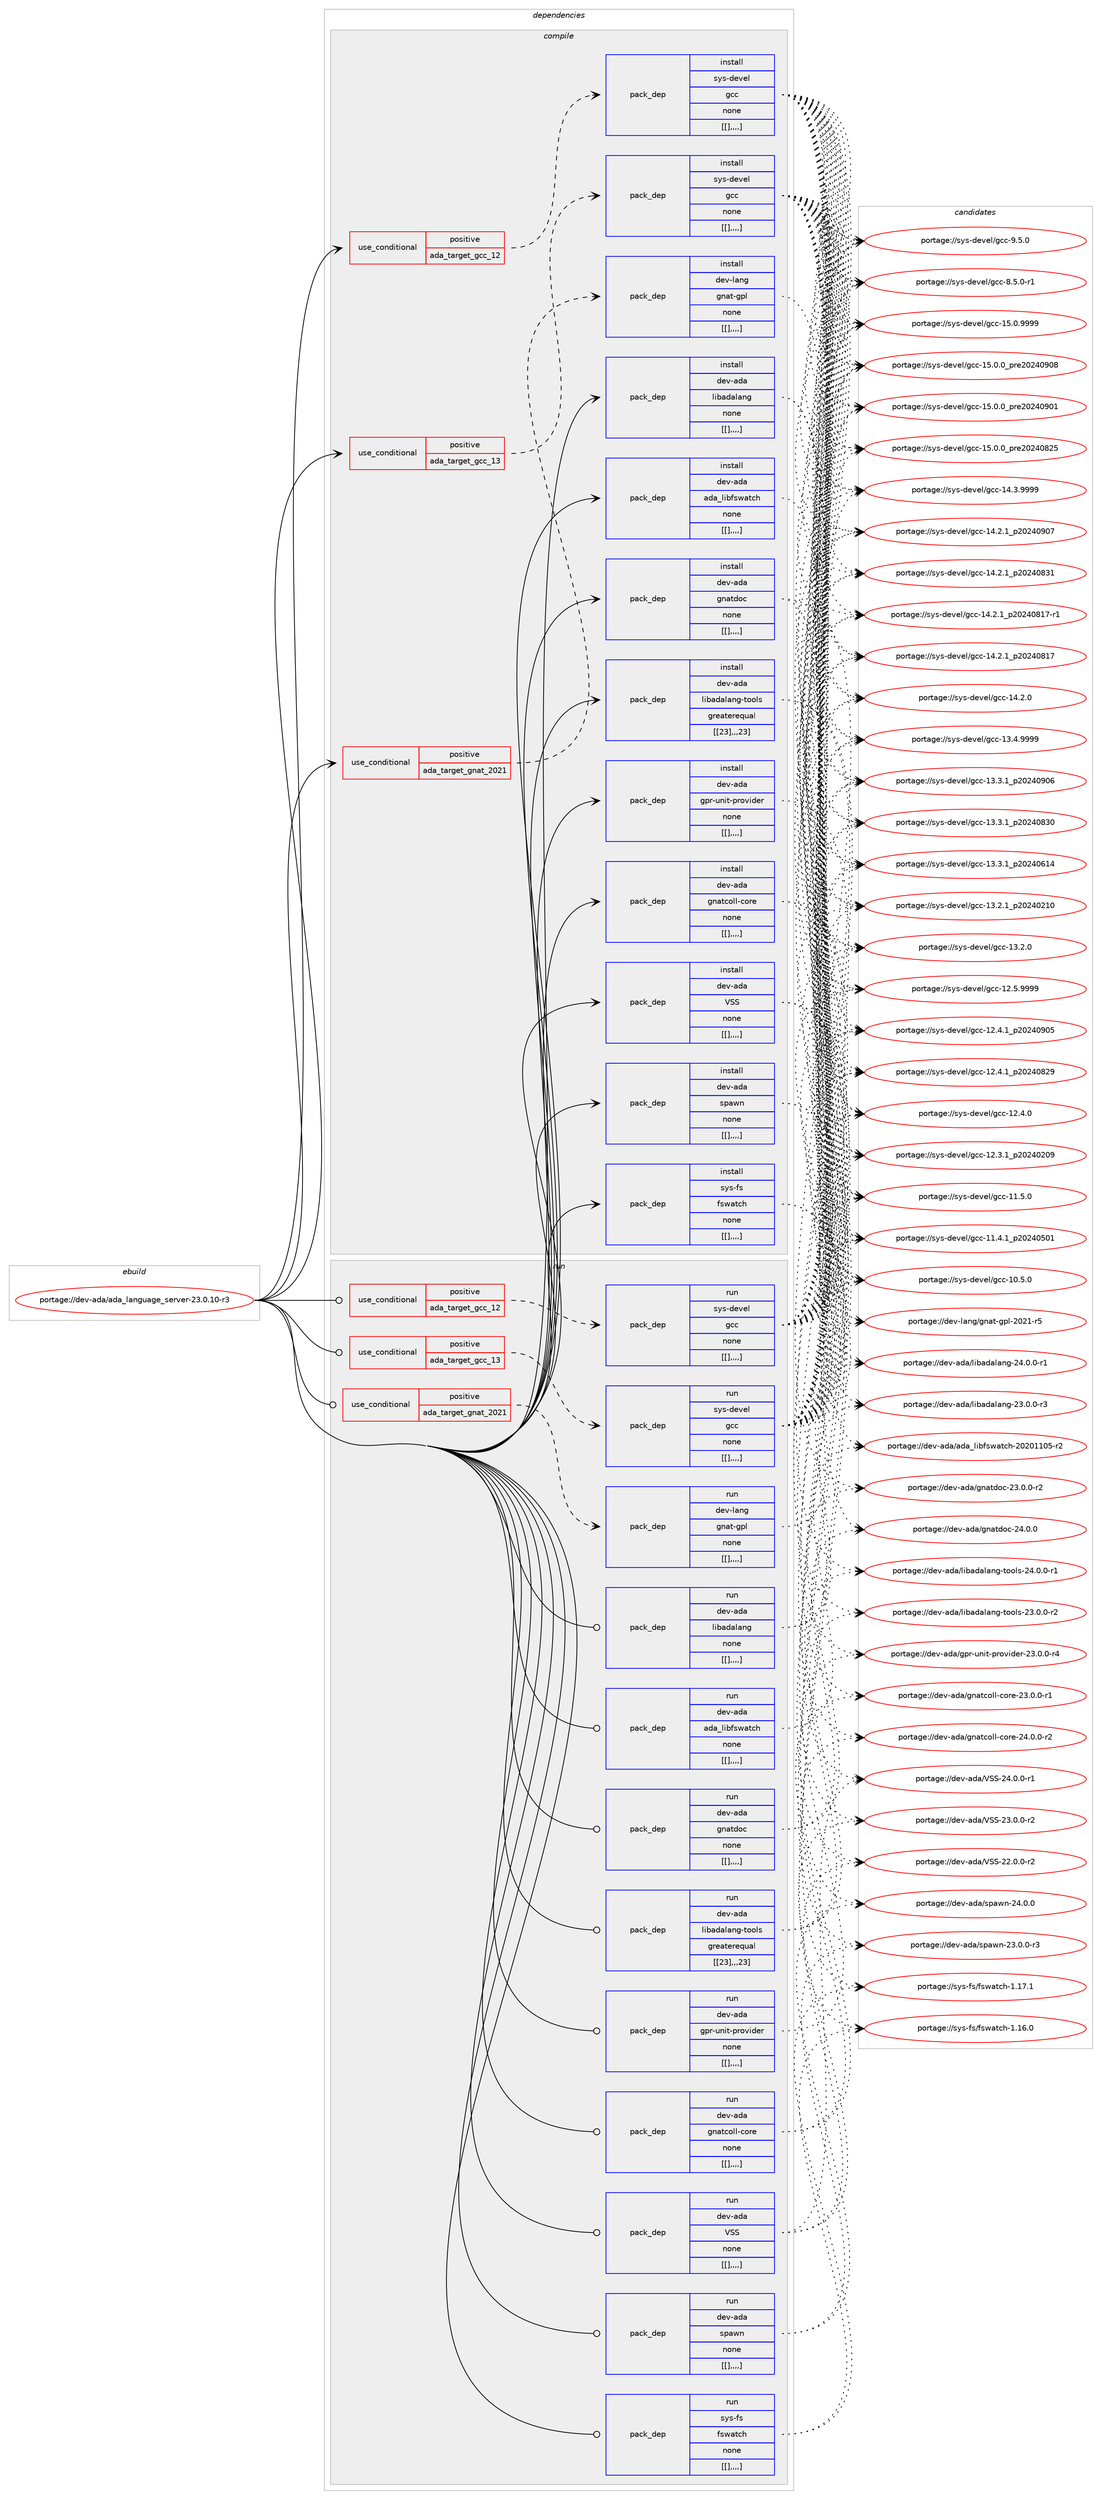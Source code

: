 digraph prolog {

# *************
# Graph options
# *************

newrank=true;
concentrate=true;
compound=true;
graph [rankdir=LR,fontname=Helvetica,fontsize=10,ranksep=1.5];#, ranksep=2.5, nodesep=0.2];
edge  [arrowhead=vee];
node  [fontname=Helvetica,fontsize=10];

# **********
# The ebuild
# **********

subgraph cluster_leftcol {
color=gray;
label=<<i>ebuild</i>>;
id [label="portage://dev-ada/ada_language_server-23.0.10-r3", color=red, width=4, href="../dev-ada/ada_language_server-23.0.10-r3.svg"];
}

# ****************
# The dependencies
# ****************

subgraph cluster_midcol {
color=gray;
label=<<i>dependencies</i>>;
subgraph cluster_compile {
fillcolor="#eeeeee";
style=filled;
label=<<i>compile</i>>;
subgraph cond16531 {
dependency63405 [label=<<TABLE BORDER="0" CELLBORDER="1" CELLSPACING="0" CELLPADDING="4"><TR><TD ROWSPAN="3" CELLPADDING="10">use_conditional</TD></TR><TR><TD>positive</TD></TR><TR><TD>ada_target_gcc_12</TD></TR></TABLE>>, shape=none, color=red];
subgraph pack45952 {
dependency63406 [label=<<TABLE BORDER="0" CELLBORDER="1" CELLSPACING="0" CELLPADDING="4" WIDTH="220"><TR><TD ROWSPAN="6" CELLPADDING="30">pack_dep</TD></TR><TR><TD WIDTH="110">install</TD></TR><TR><TD>sys-devel</TD></TR><TR><TD>gcc</TD></TR><TR><TD>none</TD></TR><TR><TD>[[],,,,]</TD></TR></TABLE>>, shape=none, color=blue];
}
dependency63405:e -> dependency63406:w [weight=20,style="dashed",arrowhead="vee"];
}
id:e -> dependency63405:w [weight=20,style="solid",arrowhead="vee"];
subgraph cond16532 {
dependency63407 [label=<<TABLE BORDER="0" CELLBORDER="1" CELLSPACING="0" CELLPADDING="4"><TR><TD ROWSPAN="3" CELLPADDING="10">use_conditional</TD></TR><TR><TD>positive</TD></TR><TR><TD>ada_target_gcc_13</TD></TR></TABLE>>, shape=none, color=red];
subgraph pack45953 {
dependency63408 [label=<<TABLE BORDER="0" CELLBORDER="1" CELLSPACING="0" CELLPADDING="4" WIDTH="220"><TR><TD ROWSPAN="6" CELLPADDING="30">pack_dep</TD></TR><TR><TD WIDTH="110">install</TD></TR><TR><TD>sys-devel</TD></TR><TR><TD>gcc</TD></TR><TR><TD>none</TD></TR><TR><TD>[[],,,,]</TD></TR></TABLE>>, shape=none, color=blue];
}
dependency63407:e -> dependency63408:w [weight=20,style="dashed",arrowhead="vee"];
}
id:e -> dependency63407:w [weight=20,style="solid",arrowhead="vee"];
subgraph cond16533 {
dependency63409 [label=<<TABLE BORDER="0" CELLBORDER="1" CELLSPACING="0" CELLPADDING="4"><TR><TD ROWSPAN="3" CELLPADDING="10">use_conditional</TD></TR><TR><TD>positive</TD></TR><TR><TD>ada_target_gnat_2021</TD></TR></TABLE>>, shape=none, color=red];
subgraph pack45954 {
dependency63410 [label=<<TABLE BORDER="0" CELLBORDER="1" CELLSPACING="0" CELLPADDING="4" WIDTH="220"><TR><TD ROWSPAN="6" CELLPADDING="30">pack_dep</TD></TR><TR><TD WIDTH="110">install</TD></TR><TR><TD>dev-lang</TD></TR><TR><TD>gnat-gpl</TD></TR><TR><TD>none</TD></TR><TR><TD>[[],,,,]</TD></TR></TABLE>>, shape=none, color=blue];
}
dependency63409:e -> dependency63410:w [weight=20,style="dashed",arrowhead="vee"];
}
id:e -> dependency63409:w [weight=20,style="solid",arrowhead="vee"];
subgraph pack45955 {
dependency63411 [label=<<TABLE BORDER="0" CELLBORDER="1" CELLSPACING="0" CELLPADDING="4" WIDTH="220"><TR><TD ROWSPAN="6" CELLPADDING="30">pack_dep</TD></TR><TR><TD WIDTH="110">install</TD></TR><TR><TD>dev-ada</TD></TR><TR><TD>VSS</TD></TR><TR><TD>none</TD></TR><TR><TD>[[],,,,]</TD></TR></TABLE>>, shape=none, color=blue];
}
id:e -> dependency63411:w [weight=20,style="solid",arrowhead="vee"];
subgraph pack45956 {
dependency63412 [label=<<TABLE BORDER="0" CELLBORDER="1" CELLSPACING="0" CELLPADDING="4" WIDTH="220"><TR><TD ROWSPAN="6" CELLPADDING="30">pack_dep</TD></TR><TR><TD WIDTH="110">install</TD></TR><TR><TD>dev-ada</TD></TR><TR><TD>ada_libfswatch</TD></TR><TR><TD>none</TD></TR><TR><TD>[[],,,,]</TD></TR></TABLE>>, shape=none, color=blue];
}
id:e -> dependency63412:w [weight=20,style="solid",arrowhead="vee"];
subgraph pack45957 {
dependency63413 [label=<<TABLE BORDER="0" CELLBORDER="1" CELLSPACING="0" CELLPADDING="4" WIDTH="220"><TR><TD ROWSPAN="6" CELLPADDING="30">pack_dep</TD></TR><TR><TD WIDTH="110">install</TD></TR><TR><TD>dev-ada</TD></TR><TR><TD>gnatcoll-core</TD></TR><TR><TD>none</TD></TR><TR><TD>[[],,,,]</TD></TR></TABLE>>, shape=none, color=blue];
}
id:e -> dependency63413:w [weight=20,style="solid",arrowhead="vee"];
subgraph pack45958 {
dependency63414 [label=<<TABLE BORDER="0" CELLBORDER="1" CELLSPACING="0" CELLPADDING="4" WIDTH="220"><TR><TD ROWSPAN="6" CELLPADDING="30">pack_dep</TD></TR><TR><TD WIDTH="110">install</TD></TR><TR><TD>dev-ada</TD></TR><TR><TD>gnatdoc</TD></TR><TR><TD>none</TD></TR><TR><TD>[[],,,,]</TD></TR></TABLE>>, shape=none, color=blue];
}
id:e -> dependency63414:w [weight=20,style="solid",arrowhead="vee"];
subgraph pack45959 {
dependency63415 [label=<<TABLE BORDER="0" CELLBORDER="1" CELLSPACING="0" CELLPADDING="4" WIDTH="220"><TR><TD ROWSPAN="6" CELLPADDING="30">pack_dep</TD></TR><TR><TD WIDTH="110">install</TD></TR><TR><TD>dev-ada</TD></TR><TR><TD>gpr-unit-provider</TD></TR><TR><TD>none</TD></TR><TR><TD>[[],,,,]</TD></TR></TABLE>>, shape=none, color=blue];
}
id:e -> dependency63415:w [weight=20,style="solid",arrowhead="vee"];
subgraph pack45960 {
dependency63416 [label=<<TABLE BORDER="0" CELLBORDER="1" CELLSPACING="0" CELLPADDING="4" WIDTH="220"><TR><TD ROWSPAN="6" CELLPADDING="30">pack_dep</TD></TR><TR><TD WIDTH="110">install</TD></TR><TR><TD>dev-ada</TD></TR><TR><TD>libadalang</TD></TR><TR><TD>none</TD></TR><TR><TD>[[],,,,]</TD></TR></TABLE>>, shape=none, color=blue];
}
id:e -> dependency63416:w [weight=20,style="solid",arrowhead="vee"];
subgraph pack45961 {
dependency63417 [label=<<TABLE BORDER="0" CELLBORDER="1" CELLSPACING="0" CELLPADDING="4" WIDTH="220"><TR><TD ROWSPAN="6" CELLPADDING="30">pack_dep</TD></TR><TR><TD WIDTH="110">install</TD></TR><TR><TD>dev-ada</TD></TR><TR><TD>libadalang-tools</TD></TR><TR><TD>greaterequal</TD></TR><TR><TD>[[23],,,23]</TD></TR></TABLE>>, shape=none, color=blue];
}
id:e -> dependency63417:w [weight=20,style="solid",arrowhead="vee"];
subgraph pack45962 {
dependency63418 [label=<<TABLE BORDER="0" CELLBORDER="1" CELLSPACING="0" CELLPADDING="4" WIDTH="220"><TR><TD ROWSPAN="6" CELLPADDING="30">pack_dep</TD></TR><TR><TD WIDTH="110">install</TD></TR><TR><TD>dev-ada</TD></TR><TR><TD>spawn</TD></TR><TR><TD>none</TD></TR><TR><TD>[[],,,,]</TD></TR></TABLE>>, shape=none, color=blue];
}
id:e -> dependency63418:w [weight=20,style="solid",arrowhead="vee"];
subgraph pack45963 {
dependency63419 [label=<<TABLE BORDER="0" CELLBORDER="1" CELLSPACING="0" CELLPADDING="4" WIDTH="220"><TR><TD ROWSPAN="6" CELLPADDING="30">pack_dep</TD></TR><TR><TD WIDTH="110">install</TD></TR><TR><TD>sys-fs</TD></TR><TR><TD>fswatch</TD></TR><TR><TD>none</TD></TR><TR><TD>[[],,,,]</TD></TR></TABLE>>, shape=none, color=blue];
}
id:e -> dependency63419:w [weight=20,style="solid",arrowhead="vee"];
}
subgraph cluster_compileandrun {
fillcolor="#eeeeee";
style=filled;
label=<<i>compile and run</i>>;
}
subgraph cluster_run {
fillcolor="#eeeeee";
style=filled;
label=<<i>run</i>>;
subgraph cond16534 {
dependency63420 [label=<<TABLE BORDER="0" CELLBORDER="1" CELLSPACING="0" CELLPADDING="4"><TR><TD ROWSPAN="3" CELLPADDING="10">use_conditional</TD></TR><TR><TD>positive</TD></TR><TR><TD>ada_target_gcc_12</TD></TR></TABLE>>, shape=none, color=red];
subgraph pack45964 {
dependency63421 [label=<<TABLE BORDER="0" CELLBORDER="1" CELLSPACING="0" CELLPADDING="4" WIDTH="220"><TR><TD ROWSPAN="6" CELLPADDING="30">pack_dep</TD></TR><TR><TD WIDTH="110">run</TD></TR><TR><TD>sys-devel</TD></TR><TR><TD>gcc</TD></TR><TR><TD>none</TD></TR><TR><TD>[[],,,,]</TD></TR></TABLE>>, shape=none, color=blue];
}
dependency63420:e -> dependency63421:w [weight=20,style="dashed",arrowhead="vee"];
}
id:e -> dependency63420:w [weight=20,style="solid",arrowhead="odot"];
subgraph cond16535 {
dependency63422 [label=<<TABLE BORDER="0" CELLBORDER="1" CELLSPACING="0" CELLPADDING="4"><TR><TD ROWSPAN="3" CELLPADDING="10">use_conditional</TD></TR><TR><TD>positive</TD></TR><TR><TD>ada_target_gcc_13</TD></TR></TABLE>>, shape=none, color=red];
subgraph pack45965 {
dependency63423 [label=<<TABLE BORDER="0" CELLBORDER="1" CELLSPACING="0" CELLPADDING="4" WIDTH="220"><TR><TD ROWSPAN="6" CELLPADDING="30">pack_dep</TD></TR><TR><TD WIDTH="110">run</TD></TR><TR><TD>sys-devel</TD></TR><TR><TD>gcc</TD></TR><TR><TD>none</TD></TR><TR><TD>[[],,,,]</TD></TR></TABLE>>, shape=none, color=blue];
}
dependency63422:e -> dependency63423:w [weight=20,style="dashed",arrowhead="vee"];
}
id:e -> dependency63422:w [weight=20,style="solid",arrowhead="odot"];
subgraph cond16536 {
dependency63424 [label=<<TABLE BORDER="0" CELLBORDER="1" CELLSPACING="0" CELLPADDING="4"><TR><TD ROWSPAN="3" CELLPADDING="10">use_conditional</TD></TR><TR><TD>positive</TD></TR><TR><TD>ada_target_gnat_2021</TD></TR></TABLE>>, shape=none, color=red];
subgraph pack45966 {
dependency63425 [label=<<TABLE BORDER="0" CELLBORDER="1" CELLSPACING="0" CELLPADDING="4" WIDTH="220"><TR><TD ROWSPAN="6" CELLPADDING="30">pack_dep</TD></TR><TR><TD WIDTH="110">run</TD></TR><TR><TD>dev-lang</TD></TR><TR><TD>gnat-gpl</TD></TR><TR><TD>none</TD></TR><TR><TD>[[],,,,]</TD></TR></TABLE>>, shape=none, color=blue];
}
dependency63424:e -> dependency63425:w [weight=20,style="dashed",arrowhead="vee"];
}
id:e -> dependency63424:w [weight=20,style="solid",arrowhead="odot"];
subgraph pack45967 {
dependency63426 [label=<<TABLE BORDER="0" CELLBORDER="1" CELLSPACING="0" CELLPADDING="4" WIDTH="220"><TR><TD ROWSPAN="6" CELLPADDING="30">pack_dep</TD></TR><TR><TD WIDTH="110">run</TD></TR><TR><TD>dev-ada</TD></TR><TR><TD>VSS</TD></TR><TR><TD>none</TD></TR><TR><TD>[[],,,,]</TD></TR></TABLE>>, shape=none, color=blue];
}
id:e -> dependency63426:w [weight=20,style="solid",arrowhead="odot"];
subgraph pack45968 {
dependency63427 [label=<<TABLE BORDER="0" CELLBORDER="1" CELLSPACING="0" CELLPADDING="4" WIDTH="220"><TR><TD ROWSPAN="6" CELLPADDING="30">pack_dep</TD></TR><TR><TD WIDTH="110">run</TD></TR><TR><TD>dev-ada</TD></TR><TR><TD>ada_libfswatch</TD></TR><TR><TD>none</TD></TR><TR><TD>[[],,,,]</TD></TR></TABLE>>, shape=none, color=blue];
}
id:e -> dependency63427:w [weight=20,style="solid",arrowhead="odot"];
subgraph pack45969 {
dependency63428 [label=<<TABLE BORDER="0" CELLBORDER="1" CELLSPACING="0" CELLPADDING="4" WIDTH="220"><TR><TD ROWSPAN="6" CELLPADDING="30">pack_dep</TD></TR><TR><TD WIDTH="110">run</TD></TR><TR><TD>dev-ada</TD></TR><TR><TD>gnatcoll-core</TD></TR><TR><TD>none</TD></TR><TR><TD>[[],,,,]</TD></TR></TABLE>>, shape=none, color=blue];
}
id:e -> dependency63428:w [weight=20,style="solid",arrowhead="odot"];
subgraph pack45970 {
dependency63429 [label=<<TABLE BORDER="0" CELLBORDER="1" CELLSPACING="0" CELLPADDING="4" WIDTH="220"><TR><TD ROWSPAN="6" CELLPADDING="30">pack_dep</TD></TR><TR><TD WIDTH="110">run</TD></TR><TR><TD>dev-ada</TD></TR><TR><TD>gnatdoc</TD></TR><TR><TD>none</TD></TR><TR><TD>[[],,,,]</TD></TR></TABLE>>, shape=none, color=blue];
}
id:e -> dependency63429:w [weight=20,style="solid",arrowhead="odot"];
subgraph pack45971 {
dependency63430 [label=<<TABLE BORDER="0" CELLBORDER="1" CELLSPACING="0" CELLPADDING="4" WIDTH="220"><TR><TD ROWSPAN="6" CELLPADDING="30">pack_dep</TD></TR><TR><TD WIDTH="110">run</TD></TR><TR><TD>dev-ada</TD></TR><TR><TD>gpr-unit-provider</TD></TR><TR><TD>none</TD></TR><TR><TD>[[],,,,]</TD></TR></TABLE>>, shape=none, color=blue];
}
id:e -> dependency63430:w [weight=20,style="solid",arrowhead="odot"];
subgraph pack45972 {
dependency63431 [label=<<TABLE BORDER="0" CELLBORDER="1" CELLSPACING="0" CELLPADDING="4" WIDTH="220"><TR><TD ROWSPAN="6" CELLPADDING="30">pack_dep</TD></TR><TR><TD WIDTH="110">run</TD></TR><TR><TD>dev-ada</TD></TR><TR><TD>libadalang</TD></TR><TR><TD>none</TD></TR><TR><TD>[[],,,,]</TD></TR></TABLE>>, shape=none, color=blue];
}
id:e -> dependency63431:w [weight=20,style="solid",arrowhead="odot"];
subgraph pack45973 {
dependency63432 [label=<<TABLE BORDER="0" CELLBORDER="1" CELLSPACING="0" CELLPADDING="4" WIDTH="220"><TR><TD ROWSPAN="6" CELLPADDING="30">pack_dep</TD></TR><TR><TD WIDTH="110">run</TD></TR><TR><TD>dev-ada</TD></TR><TR><TD>libadalang-tools</TD></TR><TR><TD>greaterequal</TD></TR><TR><TD>[[23],,,23]</TD></TR></TABLE>>, shape=none, color=blue];
}
id:e -> dependency63432:w [weight=20,style="solid",arrowhead="odot"];
subgraph pack45974 {
dependency63433 [label=<<TABLE BORDER="0" CELLBORDER="1" CELLSPACING="0" CELLPADDING="4" WIDTH="220"><TR><TD ROWSPAN="6" CELLPADDING="30">pack_dep</TD></TR><TR><TD WIDTH="110">run</TD></TR><TR><TD>dev-ada</TD></TR><TR><TD>spawn</TD></TR><TR><TD>none</TD></TR><TR><TD>[[],,,,]</TD></TR></TABLE>>, shape=none, color=blue];
}
id:e -> dependency63433:w [weight=20,style="solid",arrowhead="odot"];
subgraph pack45975 {
dependency63434 [label=<<TABLE BORDER="0" CELLBORDER="1" CELLSPACING="0" CELLPADDING="4" WIDTH="220"><TR><TD ROWSPAN="6" CELLPADDING="30">pack_dep</TD></TR><TR><TD WIDTH="110">run</TD></TR><TR><TD>sys-fs</TD></TR><TR><TD>fswatch</TD></TR><TR><TD>none</TD></TR><TR><TD>[[],,,,]</TD></TR></TABLE>>, shape=none, color=blue];
}
id:e -> dependency63434:w [weight=20,style="solid",arrowhead="odot"];
}
}

# **************
# The candidates
# **************

subgraph cluster_choices {
rank=same;
color=gray;
label=<<i>candidates</i>>;

subgraph choice45952 {
color=black;
nodesep=1;
choice1151211154510010111810110847103999945495346484657575757 [label="portage://sys-devel/gcc-15.0.9999", color=red, width=4,href="../sys-devel/gcc-15.0.9999.svg"];
choice1151211154510010111810110847103999945495346484648951121141015048505248574856 [label="portage://sys-devel/gcc-15.0.0_pre20240908", color=red, width=4,href="../sys-devel/gcc-15.0.0_pre20240908.svg"];
choice1151211154510010111810110847103999945495346484648951121141015048505248574849 [label="portage://sys-devel/gcc-15.0.0_pre20240901", color=red, width=4,href="../sys-devel/gcc-15.0.0_pre20240901.svg"];
choice1151211154510010111810110847103999945495346484648951121141015048505248565053 [label="portage://sys-devel/gcc-15.0.0_pre20240825", color=red, width=4,href="../sys-devel/gcc-15.0.0_pre20240825.svg"];
choice1151211154510010111810110847103999945495246514657575757 [label="portage://sys-devel/gcc-14.3.9999", color=red, width=4,href="../sys-devel/gcc-14.3.9999.svg"];
choice1151211154510010111810110847103999945495246504649951125048505248574855 [label="portage://sys-devel/gcc-14.2.1_p20240907", color=red, width=4,href="../sys-devel/gcc-14.2.1_p20240907.svg"];
choice1151211154510010111810110847103999945495246504649951125048505248565149 [label="portage://sys-devel/gcc-14.2.1_p20240831", color=red, width=4,href="../sys-devel/gcc-14.2.1_p20240831.svg"];
choice11512111545100101118101108471039999454952465046499511250485052485649554511449 [label="portage://sys-devel/gcc-14.2.1_p20240817-r1", color=red, width=4,href="../sys-devel/gcc-14.2.1_p20240817-r1.svg"];
choice1151211154510010111810110847103999945495246504649951125048505248564955 [label="portage://sys-devel/gcc-14.2.1_p20240817", color=red, width=4,href="../sys-devel/gcc-14.2.1_p20240817.svg"];
choice1151211154510010111810110847103999945495246504648 [label="portage://sys-devel/gcc-14.2.0", color=red, width=4,href="../sys-devel/gcc-14.2.0.svg"];
choice1151211154510010111810110847103999945495146524657575757 [label="portage://sys-devel/gcc-13.4.9999", color=red, width=4,href="../sys-devel/gcc-13.4.9999.svg"];
choice1151211154510010111810110847103999945495146514649951125048505248574854 [label="portage://sys-devel/gcc-13.3.1_p20240906", color=red, width=4,href="../sys-devel/gcc-13.3.1_p20240906.svg"];
choice1151211154510010111810110847103999945495146514649951125048505248565148 [label="portage://sys-devel/gcc-13.3.1_p20240830", color=red, width=4,href="../sys-devel/gcc-13.3.1_p20240830.svg"];
choice1151211154510010111810110847103999945495146514649951125048505248544952 [label="portage://sys-devel/gcc-13.3.1_p20240614", color=red, width=4,href="../sys-devel/gcc-13.3.1_p20240614.svg"];
choice1151211154510010111810110847103999945495146504649951125048505248504948 [label="portage://sys-devel/gcc-13.2.1_p20240210", color=red, width=4,href="../sys-devel/gcc-13.2.1_p20240210.svg"];
choice1151211154510010111810110847103999945495146504648 [label="portage://sys-devel/gcc-13.2.0", color=red, width=4,href="../sys-devel/gcc-13.2.0.svg"];
choice1151211154510010111810110847103999945495046534657575757 [label="portage://sys-devel/gcc-12.5.9999", color=red, width=4,href="../sys-devel/gcc-12.5.9999.svg"];
choice1151211154510010111810110847103999945495046524649951125048505248574853 [label="portage://sys-devel/gcc-12.4.1_p20240905", color=red, width=4,href="../sys-devel/gcc-12.4.1_p20240905.svg"];
choice1151211154510010111810110847103999945495046524649951125048505248565057 [label="portage://sys-devel/gcc-12.4.1_p20240829", color=red, width=4,href="../sys-devel/gcc-12.4.1_p20240829.svg"];
choice1151211154510010111810110847103999945495046524648 [label="portage://sys-devel/gcc-12.4.0", color=red, width=4,href="../sys-devel/gcc-12.4.0.svg"];
choice1151211154510010111810110847103999945495046514649951125048505248504857 [label="portage://sys-devel/gcc-12.3.1_p20240209", color=red, width=4,href="../sys-devel/gcc-12.3.1_p20240209.svg"];
choice1151211154510010111810110847103999945494946534648 [label="portage://sys-devel/gcc-11.5.0", color=red, width=4,href="../sys-devel/gcc-11.5.0.svg"];
choice1151211154510010111810110847103999945494946524649951125048505248534849 [label="portage://sys-devel/gcc-11.4.1_p20240501", color=red, width=4,href="../sys-devel/gcc-11.4.1_p20240501.svg"];
choice1151211154510010111810110847103999945494846534648 [label="portage://sys-devel/gcc-10.5.0", color=red, width=4,href="../sys-devel/gcc-10.5.0.svg"];
choice11512111545100101118101108471039999455746534648 [label="portage://sys-devel/gcc-9.5.0", color=red, width=4,href="../sys-devel/gcc-9.5.0.svg"];
choice115121115451001011181011084710399994556465346484511449 [label="portage://sys-devel/gcc-8.5.0-r1", color=red, width=4,href="../sys-devel/gcc-8.5.0-r1.svg"];
dependency63406:e -> choice1151211154510010111810110847103999945495346484657575757:w [style=dotted,weight="100"];
dependency63406:e -> choice1151211154510010111810110847103999945495346484648951121141015048505248574856:w [style=dotted,weight="100"];
dependency63406:e -> choice1151211154510010111810110847103999945495346484648951121141015048505248574849:w [style=dotted,weight="100"];
dependency63406:e -> choice1151211154510010111810110847103999945495346484648951121141015048505248565053:w [style=dotted,weight="100"];
dependency63406:e -> choice1151211154510010111810110847103999945495246514657575757:w [style=dotted,weight="100"];
dependency63406:e -> choice1151211154510010111810110847103999945495246504649951125048505248574855:w [style=dotted,weight="100"];
dependency63406:e -> choice1151211154510010111810110847103999945495246504649951125048505248565149:w [style=dotted,weight="100"];
dependency63406:e -> choice11512111545100101118101108471039999454952465046499511250485052485649554511449:w [style=dotted,weight="100"];
dependency63406:e -> choice1151211154510010111810110847103999945495246504649951125048505248564955:w [style=dotted,weight="100"];
dependency63406:e -> choice1151211154510010111810110847103999945495246504648:w [style=dotted,weight="100"];
dependency63406:e -> choice1151211154510010111810110847103999945495146524657575757:w [style=dotted,weight="100"];
dependency63406:e -> choice1151211154510010111810110847103999945495146514649951125048505248574854:w [style=dotted,weight="100"];
dependency63406:e -> choice1151211154510010111810110847103999945495146514649951125048505248565148:w [style=dotted,weight="100"];
dependency63406:e -> choice1151211154510010111810110847103999945495146514649951125048505248544952:w [style=dotted,weight="100"];
dependency63406:e -> choice1151211154510010111810110847103999945495146504649951125048505248504948:w [style=dotted,weight="100"];
dependency63406:e -> choice1151211154510010111810110847103999945495146504648:w [style=dotted,weight="100"];
dependency63406:e -> choice1151211154510010111810110847103999945495046534657575757:w [style=dotted,weight="100"];
dependency63406:e -> choice1151211154510010111810110847103999945495046524649951125048505248574853:w [style=dotted,weight="100"];
dependency63406:e -> choice1151211154510010111810110847103999945495046524649951125048505248565057:w [style=dotted,weight="100"];
dependency63406:e -> choice1151211154510010111810110847103999945495046524648:w [style=dotted,weight="100"];
dependency63406:e -> choice1151211154510010111810110847103999945495046514649951125048505248504857:w [style=dotted,weight="100"];
dependency63406:e -> choice1151211154510010111810110847103999945494946534648:w [style=dotted,weight="100"];
dependency63406:e -> choice1151211154510010111810110847103999945494946524649951125048505248534849:w [style=dotted,weight="100"];
dependency63406:e -> choice1151211154510010111810110847103999945494846534648:w [style=dotted,weight="100"];
dependency63406:e -> choice11512111545100101118101108471039999455746534648:w [style=dotted,weight="100"];
dependency63406:e -> choice115121115451001011181011084710399994556465346484511449:w [style=dotted,weight="100"];
}
subgraph choice45953 {
color=black;
nodesep=1;
choice1151211154510010111810110847103999945495346484657575757 [label="portage://sys-devel/gcc-15.0.9999", color=red, width=4,href="../sys-devel/gcc-15.0.9999.svg"];
choice1151211154510010111810110847103999945495346484648951121141015048505248574856 [label="portage://sys-devel/gcc-15.0.0_pre20240908", color=red, width=4,href="../sys-devel/gcc-15.0.0_pre20240908.svg"];
choice1151211154510010111810110847103999945495346484648951121141015048505248574849 [label="portage://sys-devel/gcc-15.0.0_pre20240901", color=red, width=4,href="../sys-devel/gcc-15.0.0_pre20240901.svg"];
choice1151211154510010111810110847103999945495346484648951121141015048505248565053 [label="portage://sys-devel/gcc-15.0.0_pre20240825", color=red, width=4,href="../sys-devel/gcc-15.0.0_pre20240825.svg"];
choice1151211154510010111810110847103999945495246514657575757 [label="portage://sys-devel/gcc-14.3.9999", color=red, width=4,href="../sys-devel/gcc-14.3.9999.svg"];
choice1151211154510010111810110847103999945495246504649951125048505248574855 [label="portage://sys-devel/gcc-14.2.1_p20240907", color=red, width=4,href="../sys-devel/gcc-14.2.1_p20240907.svg"];
choice1151211154510010111810110847103999945495246504649951125048505248565149 [label="portage://sys-devel/gcc-14.2.1_p20240831", color=red, width=4,href="../sys-devel/gcc-14.2.1_p20240831.svg"];
choice11512111545100101118101108471039999454952465046499511250485052485649554511449 [label="portage://sys-devel/gcc-14.2.1_p20240817-r1", color=red, width=4,href="../sys-devel/gcc-14.2.1_p20240817-r1.svg"];
choice1151211154510010111810110847103999945495246504649951125048505248564955 [label="portage://sys-devel/gcc-14.2.1_p20240817", color=red, width=4,href="../sys-devel/gcc-14.2.1_p20240817.svg"];
choice1151211154510010111810110847103999945495246504648 [label="portage://sys-devel/gcc-14.2.0", color=red, width=4,href="../sys-devel/gcc-14.2.0.svg"];
choice1151211154510010111810110847103999945495146524657575757 [label="portage://sys-devel/gcc-13.4.9999", color=red, width=4,href="../sys-devel/gcc-13.4.9999.svg"];
choice1151211154510010111810110847103999945495146514649951125048505248574854 [label="portage://sys-devel/gcc-13.3.1_p20240906", color=red, width=4,href="../sys-devel/gcc-13.3.1_p20240906.svg"];
choice1151211154510010111810110847103999945495146514649951125048505248565148 [label="portage://sys-devel/gcc-13.3.1_p20240830", color=red, width=4,href="../sys-devel/gcc-13.3.1_p20240830.svg"];
choice1151211154510010111810110847103999945495146514649951125048505248544952 [label="portage://sys-devel/gcc-13.3.1_p20240614", color=red, width=4,href="../sys-devel/gcc-13.3.1_p20240614.svg"];
choice1151211154510010111810110847103999945495146504649951125048505248504948 [label="portage://sys-devel/gcc-13.2.1_p20240210", color=red, width=4,href="../sys-devel/gcc-13.2.1_p20240210.svg"];
choice1151211154510010111810110847103999945495146504648 [label="portage://sys-devel/gcc-13.2.0", color=red, width=4,href="../sys-devel/gcc-13.2.0.svg"];
choice1151211154510010111810110847103999945495046534657575757 [label="portage://sys-devel/gcc-12.5.9999", color=red, width=4,href="../sys-devel/gcc-12.5.9999.svg"];
choice1151211154510010111810110847103999945495046524649951125048505248574853 [label="portage://sys-devel/gcc-12.4.1_p20240905", color=red, width=4,href="../sys-devel/gcc-12.4.1_p20240905.svg"];
choice1151211154510010111810110847103999945495046524649951125048505248565057 [label="portage://sys-devel/gcc-12.4.1_p20240829", color=red, width=4,href="../sys-devel/gcc-12.4.1_p20240829.svg"];
choice1151211154510010111810110847103999945495046524648 [label="portage://sys-devel/gcc-12.4.0", color=red, width=4,href="../sys-devel/gcc-12.4.0.svg"];
choice1151211154510010111810110847103999945495046514649951125048505248504857 [label="portage://sys-devel/gcc-12.3.1_p20240209", color=red, width=4,href="../sys-devel/gcc-12.3.1_p20240209.svg"];
choice1151211154510010111810110847103999945494946534648 [label="portage://sys-devel/gcc-11.5.0", color=red, width=4,href="../sys-devel/gcc-11.5.0.svg"];
choice1151211154510010111810110847103999945494946524649951125048505248534849 [label="portage://sys-devel/gcc-11.4.1_p20240501", color=red, width=4,href="../sys-devel/gcc-11.4.1_p20240501.svg"];
choice1151211154510010111810110847103999945494846534648 [label="portage://sys-devel/gcc-10.5.0", color=red, width=4,href="../sys-devel/gcc-10.5.0.svg"];
choice11512111545100101118101108471039999455746534648 [label="portage://sys-devel/gcc-9.5.0", color=red, width=4,href="../sys-devel/gcc-9.5.0.svg"];
choice115121115451001011181011084710399994556465346484511449 [label="portage://sys-devel/gcc-8.5.0-r1", color=red, width=4,href="../sys-devel/gcc-8.5.0-r1.svg"];
dependency63408:e -> choice1151211154510010111810110847103999945495346484657575757:w [style=dotted,weight="100"];
dependency63408:e -> choice1151211154510010111810110847103999945495346484648951121141015048505248574856:w [style=dotted,weight="100"];
dependency63408:e -> choice1151211154510010111810110847103999945495346484648951121141015048505248574849:w [style=dotted,weight="100"];
dependency63408:e -> choice1151211154510010111810110847103999945495346484648951121141015048505248565053:w [style=dotted,weight="100"];
dependency63408:e -> choice1151211154510010111810110847103999945495246514657575757:w [style=dotted,weight="100"];
dependency63408:e -> choice1151211154510010111810110847103999945495246504649951125048505248574855:w [style=dotted,weight="100"];
dependency63408:e -> choice1151211154510010111810110847103999945495246504649951125048505248565149:w [style=dotted,weight="100"];
dependency63408:e -> choice11512111545100101118101108471039999454952465046499511250485052485649554511449:w [style=dotted,weight="100"];
dependency63408:e -> choice1151211154510010111810110847103999945495246504649951125048505248564955:w [style=dotted,weight="100"];
dependency63408:e -> choice1151211154510010111810110847103999945495246504648:w [style=dotted,weight="100"];
dependency63408:e -> choice1151211154510010111810110847103999945495146524657575757:w [style=dotted,weight="100"];
dependency63408:e -> choice1151211154510010111810110847103999945495146514649951125048505248574854:w [style=dotted,weight="100"];
dependency63408:e -> choice1151211154510010111810110847103999945495146514649951125048505248565148:w [style=dotted,weight="100"];
dependency63408:e -> choice1151211154510010111810110847103999945495146514649951125048505248544952:w [style=dotted,weight="100"];
dependency63408:e -> choice1151211154510010111810110847103999945495146504649951125048505248504948:w [style=dotted,weight="100"];
dependency63408:e -> choice1151211154510010111810110847103999945495146504648:w [style=dotted,weight="100"];
dependency63408:e -> choice1151211154510010111810110847103999945495046534657575757:w [style=dotted,weight="100"];
dependency63408:e -> choice1151211154510010111810110847103999945495046524649951125048505248574853:w [style=dotted,weight="100"];
dependency63408:e -> choice1151211154510010111810110847103999945495046524649951125048505248565057:w [style=dotted,weight="100"];
dependency63408:e -> choice1151211154510010111810110847103999945495046524648:w [style=dotted,weight="100"];
dependency63408:e -> choice1151211154510010111810110847103999945495046514649951125048505248504857:w [style=dotted,weight="100"];
dependency63408:e -> choice1151211154510010111810110847103999945494946534648:w [style=dotted,weight="100"];
dependency63408:e -> choice1151211154510010111810110847103999945494946524649951125048505248534849:w [style=dotted,weight="100"];
dependency63408:e -> choice1151211154510010111810110847103999945494846534648:w [style=dotted,weight="100"];
dependency63408:e -> choice11512111545100101118101108471039999455746534648:w [style=dotted,weight="100"];
dependency63408:e -> choice115121115451001011181011084710399994556465346484511449:w [style=dotted,weight="100"];
}
subgraph choice45954 {
color=black;
nodesep=1;
choice100101118451089711010347103110971164510311210845504850494511453 [label="portage://dev-lang/gnat-gpl-2021-r5", color=red, width=4,href="../dev-lang/gnat-gpl-2021-r5.svg"];
dependency63410:e -> choice100101118451089711010347103110971164510311210845504850494511453:w [style=dotted,weight="100"];
}
subgraph choice45955 {
color=black;
nodesep=1;
choice10010111845971009747868383455052464846484511449 [label="portage://dev-ada/VSS-24.0.0-r1", color=red, width=4,href="../dev-ada/VSS-24.0.0-r1.svg"];
choice10010111845971009747868383455051464846484511450 [label="portage://dev-ada/VSS-23.0.0-r2", color=red, width=4,href="../dev-ada/VSS-23.0.0-r2.svg"];
choice10010111845971009747868383455050464846484511450 [label="portage://dev-ada/VSS-22.0.0-r2", color=red, width=4,href="../dev-ada/VSS-22.0.0-r2.svg"];
dependency63411:e -> choice10010111845971009747868383455052464846484511449:w [style=dotted,weight="100"];
dependency63411:e -> choice10010111845971009747868383455051464846484511450:w [style=dotted,weight="100"];
dependency63411:e -> choice10010111845971009747868383455050464846484511450:w [style=dotted,weight="100"];
}
subgraph choice45956 {
color=black;
nodesep=1;
choice100101118459710097479710097951081059810211511997116991044550485048494948534511450 [label="portage://dev-ada/ada_libfswatch-20201105-r2", color=red, width=4,href="../dev-ada/ada_libfswatch-20201105-r2.svg"];
dependency63412:e -> choice100101118459710097479710097951081059810211511997116991044550485048494948534511450:w [style=dotted,weight="100"];
}
subgraph choice45957 {
color=black;
nodesep=1;
choice1001011184597100974710311097116991111081084599111114101455052464846484511450 [label="portage://dev-ada/gnatcoll-core-24.0.0-r2", color=red, width=4,href="../dev-ada/gnatcoll-core-24.0.0-r2.svg"];
choice1001011184597100974710311097116991111081084599111114101455051464846484511449 [label="portage://dev-ada/gnatcoll-core-23.0.0-r1", color=red, width=4,href="../dev-ada/gnatcoll-core-23.0.0-r1.svg"];
dependency63413:e -> choice1001011184597100974710311097116991111081084599111114101455052464846484511450:w [style=dotted,weight="100"];
dependency63413:e -> choice1001011184597100974710311097116991111081084599111114101455051464846484511449:w [style=dotted,weight="100"];
}
subgraph choice45958 {
color=black;
nodesep=1;
choice10010111845971009747103110971161001119945505246484648 [label="portage://dev-ada/gnatdoc-24.0.0", color=red, width=4,href="../dev-ada/gnatdoc-24.0.0.svg"];
choice100101118459710097471031109711610011199455051464846484511450 [label="portage://dev-ada/gnatdoc-23.0.0-r2", color=red, width=4,href="../dev-ada/gnatdoc-23.0.0-r2.svg"];
dependency63414:e -> choice10010111845971009747103110971161001119945505246484648:w [style=dotted,weight="100"];
dependency63414:e -> choice100101118459710097471031109711610011199455051464846484511450:w [style=dotted,weight="100"];
}
subgraph choice45959 {
color=black;
nodesep=1;
choice100101118459710097471031121144511711010511645112114111118105100101114455051464846484511452 [label="portage://dev-ada/gpr-unit-provider-23.0.0-r4", color=red, width=4,href="../dev-ada/gpr-unit-provider-23.0.0-r4.svg"];
dependency63415:e -> choice100101118459710097471031121144511711010511645112114111118105100101114455051464846484511452:w [style=dotted,weight="100"];
}
subgraph choice45960 {
color=black;
nodesep=1;
choice1001011184597100974710810598971009710897110103455052464846484511449 [label="portage://dev-ada/libadalang-24.0.0-r1", color=red, width=4,href="../dev-ada/libadalang-24.0.0-r1.svg"];
choice1001011184597100974710810598971009710897110103455051464846484511451 [label="portage://dev-ada/libadalang-23.0.0-r3", color=red, width=4,href="../dev-ada/libadalang-23.0.0-r3.svg"];
dependency63416:e -> choice1001011184597100974710810598971009710897110103455052464846484511449:w [style=dotted,weight="100"];
dependency63416:e -> choice1001011184597100974710810598971009710897110103455051464846484511451:w [style=dotted,weight="100"];
}
subgraph choice45961 {
color=black;
nodesep=1;
choice100101118459710097471081059897100971089711010345116111111108115455052464846484511449 [label="portage://dev-ada/libadalang-tools-24.0.0-r1", color=red, width=4,href="../dev-ada/libadalang-tools-24.0.0-r1.svg"];
choice100101118459710097471081059897100971089711010345116111111108115455051464846484511450 [label="portage://dev-ada/libadalang-tools-23.0.0-r2", color=red, width=4,href="../dev-ada/libadalang-tools-23.0.0-r2.svg"];
dependency63417:e -> choice100101118459710097471081059897100971089711010345116111111108115455052464846484511449:w [style=dotted,weight="100"];
dependency63417:e -> choice100101118459710097471081059897100971089711010345116111111108115455051464846484511450:w [style=dotted,weight="100"];
}
subgraph choice45962 {
color=black;
nodesep=1;
choice100101118459710097471151129711911045505246484648 [label="portage://dev-ada/spawn-24.0.0", color=red, width=4,href="../dev-ada/spawn-24.0.0.svg"];
choice1001011184597100974711511297119110455051464846484511451 [label="portage://dev-ada/spawn-23.0.0-r3", color=red, width=4,href="../dev-ada/spawn-23.0.0-r3.svg"];
dependency63418:e -> choice100101118459710097471151129711911045505246484648:w [style=dotted,weight="100"];
dependency63418:e -> choice1001011184597100974711511297119110455051464846484511451:w [style=dotted,weight="100"];
}
subgraph choice45963 {
color=black;
nodesep=1;
choice1151211154510211547102115119971169910445494649554649 [label="portage://sys-fs/fswatch-1.17.1", color=red, width=4,href="../sys-fs/fswatch-1.17.1.svg"];
choice1151211154510211547102115119971169910445494649544648 [label="portage://sys-fs/fswatch-1.16.0", color=red, width=4,href="../sys-fs/fswatch-1.16.0.svg"];
dependency63419:e -> choice1151211154510211547102115119971169910445494649554649:w [style=dotted,weight="100"];
dependency63419:e -> choice1151211154510211547102115119971169910445494649544648:w [style=dotted,weight="100"];
}
subgraph choice45964 {
color=black;
nodesep=1;
choice1151211154510010111810110847103999945495346484657575757 [label="portage://sys-devel/gcc-15.0.9999", color=red, width=4,href="../sys-devel/gcc-15.0.9999.svg"];
choice1151211154510010111810110847103999945495346484648951121141015048505248574856 [label="portage://sys-devel/gcc-15.0.0_pre20240908", color=red, width=4,href="../sys-devel/gcc-15.0.0_pre20240908.svg"];
choice1151211154510010111810110847103999945495346484648951121141015048505248574849 [label="portage://sys-devel/gcc-15.0.0_pre20240901", color=red, width=4,href="../sys-devel/gcc-15.0.0_pre20240901.svg"];
choice1151211154510010111810110847103999945495346484648951121141015048505248565053 [label="portage://sys-devel/gcc-15.0.0_pre20240825", color=red, width=4,href="../sys-devel/gcc-15.0.0_pre20240825.svg"];
choice1151211154510010111810110847103999945495246514657575757 [label="portage://sys-devel/gcc-14.3.9999", color=red, width=4,href="../sys-devel/gcc-14.3.9999.svg"];
choice1151211154510010111810110847103999945495246504649951125048505248574855 [label="portage://sys-devel/gcc-14.2.1_p20240907", color=red, width=4,href="../sys-devel/gcc-14.2.1_p20240907.svg"];
choice1151211154510010111810110847103999945495246504649951125048505248565149 [label="portage://sys-devel/gcc-14.2.1_p20240831", color=red, width=4,href="../sys-devel/gcc-14.2.1_p20240831.svg"];
choice11512111545100101118101108471039999454952465046499511250485052485649554511449 [label="portage://sys-devel/gcc-14.2.1_p20240817-r1", color=red, width=4,href="../sys-devel/gcc-14.2.1_p20240817-r1.svg"];
choice1151211154510010111810110847103999945495246504649951125048505248564955 [label="portage://sys-devel/gcc-14.2.1_p20240817", color=red, width=4,href="../sys-devel/gcc-14.2.1_p20240817.svg"];
choice1151211154510010111810110847103999945495246504648 [label="portage://sys-devel/gcc-14.2.0", color=red, width=4,href="../sys-devel/gcc-14.2.0.svg"];
choice1151211154510010111810110847103999945495146524657575757 [label="portage://sys-devel/gcc-13.4.9999", color=red, width=4,href="../sys-devel/gcc-13.4.9999.svg"];
choice1151211154510010111810110847103999945495146514649951125048505248574854 [label="portage://sys-devel/gcc-13.3.1_p20240906", color=red, width=4,href="../sys-devel/gcc-13.3.1_p20240906.svg"];
choice1151211154510010111810110847103999945495146514649951125048505248565148 [label="portage://sys-devel/gcc-13.3.1_p20240830", color=red, width=4,href="../sys-devel/gcc-13.3.1_p20240830.svg"];
choice1151211154510010111810110847103999945495146514649951125048505248544952 [label="portage://sys-devel/gcc-13.3.1_p20240614", color=red, width=4,href="../sys-devel/gcc-13.3.1_p20240614.svg"];
choice1151211154510010111810110847103999945495146504649951125048505248504948 [label="portage://sys-devel/gcc-13.2.1_p20240210", color=red, width=4,href="../sys-devel/gcc-13.2.1_p20240210.svg"];
choice1151211154510010111810110847103999945495146504648 [label="portage://sys-devel/gcc-13.2.0", color=red, width=4,href="../sys-devel/gcc-13.2.0.svg"];
choice1151211154510010111810110847103999945495046534657575757 [label="portage://sys-devel/gcc-12.5.9999", color=red, width=4,href="../sys-devel/gcc-12.5.9999.svg"];
choice1151211154510010111810110847103999945495046524649951125048505248574853 [label="portage://sys-devel/gcc-12.4.1_p20240905", color=red, width=4,href="../sys-devel/gcc-12.4.1_p20240905.svg"];
choice1151211154510010111810110847103999945495046524649951125048505248565057 [label="portage://sys-devel/gcc-12.4.1_p20240829", color=red, width=4,href="../sys-devel/gcc-12.4.1_p20240829.svg"];
choice1151211154510010111810110847103999945495046524648 [label="portage://sys-devel/gcc-12.4.0", color=red, width=4,href="../sys-devel/gcc-12.4.0.svg"];
choice1151211154510010111810110847103999945495046514649951125048505248504857 [label="portage://sys-devel/gcc-12.3.1_p20240209", color=red, width=4,href="../sys-devel/gcc-12.3.1_p20240209.svg"];
choice1151211154510010111810110847103999945494946534648 [label="portage://sys-devel/gcc-11.5.0", color=red, width=4,href="../sys-devel/gcc-11.5.0.svg"];
choice1151211154510010111810110847103999945494946524649951125048505248534849 [label="portage://sys-devel/gcc-11.4.1_p20240501", color=red, width=4,href="../sys-devel/gcc-11.4.1_p20240501.svg"];
choice1151211154510010111810110847103999945494846534648 [label="portage://sys-devel/gcc-10.5.0", color=red, width=4,href="../sys-devel/gcc-10.5.0.svg"];
choice11512111545100101118101108471039999455746534648 [label="portage://sys-devel/gcc-9.5.0", color=red, width=4,href="../sys-devel/gcc-9.5.0.svg"];
choice115121115451001011181011084710399994556465346484511449 [label="portage://sys-devel/gcc-8.5.0-r1", color=red, width=4,href="../sys-devel/gcc-8.5.0-r1.svg"];
dependency63421:e -> choice1151211154510010111810110847103999945495346484657575757:w [style=dotted,weight="100"];
dependency63421:e -> choice1151211154510010111810110847103999945495346484648951121141015048505248574856:w [style=dotted,weight="100"];
dependency63421:e -> choice1151211154510010111810110847103999945495346484648951121141015048505248574849:w [style=dotted,weight="100"];
dependency63421:e -> choice1151211154510010111810110847103999945495346484648951121141015048505248565053:w [style=dotted,weight="100"];
dependency63421:e -> choice1151211154510010111810110847103999945495246514657575757:w [style=dotted,weight="100"];
dependency63421:e -> choice1151211154510010111810110847103999945495246504649951125048505248574855:w [style=dotted,weight="100"];
dependency63421:e -> choice1151211154510010111810110847103999945495246504649951125048505248565149:w [style=dotted,weight="100"];
dependency63421:e -> choice11512111545100101118101108471039999454952465046499511250485052485649554511449:w [style=dotted,weight="100"];
dependency63421:e -> choice1151211154510010111810110847103999945495246504649951125048505248564955:w [style=dotted,weight="100"];
dependency63421:e -> choice1151211154510010111810110847103999945495246504648:w [style=dotted,weight="100"];
dependency63421:e -> choice1151211154510010111810110847103999945495146524657575757:w [style=dotted,weight="100"];
dependency63421:e -> choice1151211154510010111810110847103999945495146514649951125048505248574854:w [style=dotted,weight="100"];
dependency63421:e -> choice1151211154510010111810110847103999945495146514649951125048505248565148:w [style=dotted,weight="100"];
dependency63421:e -> choice1151211154510010111810110847103999945495146514649951125048505248544952:w [style=dotted,weight="100"];
dependency63421:e -> choice1151211154510010111810110847103999945495146504649951125048505248504948:w [style=dotted,weight="100"];
dependency63421:e -> choice1151211154510010111810110847103999945495146504648:w [style=dotted,weight="100"];
dependency63421:e -> choice1151211154510010111810110847103999945495046534657575757:w [style=dotted,weight="100"];
dependency63421:e -> choice1151211154510010111810110847103999945495046524649951125048505248574853:w [style=dotted,weight="100"];
dependency63421:e -> choice1151211154510010111810110847103999945495046524649951125048505248565057:w [style=dotted,weight="100"];
dependency63421:e -> choice1151211154510010111810110847103999945495046524648:w [style=dotted,weight="100"];
dependency63421:e -> choice1151211154510010111810110847103999945495046514649951125048505248504857:w [style=dotted,weight="100"];
dependency63421:e -> choice1151211154510010111810110847103999945494946534648:w [style=dotted,weight="100"];
dependency63421:e -> choice1151211154510010111810110847103999945494946524649951125048505248534849:w [style=dotted,weight="100"];
dependency63421:e -> choice1151211154510010111810110847103999945494846534648:w [style=dotted,weight="100"];
dependency63421:e -> choice11512111545100101118101108471039999455746534648:w [style=dotted,weight="100"];
dependency63421:e -> choice115121115451001011181011084710399994556465346484511449:w [style=dotted,weight="100"];
}
subgraph choice45965 {
color=black;
nodesep=1;
choice1151211154510010111810110847103999945495346484657575757 [label="portage://sys-devel/gcc-15.0.9999", color=red, width=4,href="../sys-devel/gcc-15.0.9999.svg"];
choice1151211154510010111810110847103999945495346484648951121141015048505248574856 [label="portage://sys-devel/gcc-15.0.0_pre20240908", color=red, width=4,href="../sys-devel/gcc-15.0.0_pre20240908.svg"];
choice1151211154510010111810110847103999945495346484648951121141015048505248574849 [label="portage://sys-devel/gcc-15.0.0_pre20240901", color=red, width=4,href="../sys-devel/gcc-15.0.0_pre20240901.svg"];
choice1151211154510010111810110847103999945495346484648951121141015048505248565053 [label="portage://sys-devel/gcc-15.0.0_pre20240825", color=red, width=4,href="../sys-devel/gcc-15.0.0_pre20240825.svg"];
choice1151211154510010111810110847103999945495246514657575757 [label="portage://sys-devel/gcc-14.3.9999", color=red, width=4,href="../sys-devel/gcc-14.3.9999.svg"];
choice1151211154510010111810110847103999945495246504649951125048505248574855 [label="portage://sys-devel/gcc-14.2.1_p20240907", color=red, width=4,href="../sys-devel/gcc-14.2.1_p20240907.svg"];
choice1151211154510010111810110847103999945495246504649951125048505248565149 [label="portage://sys-devel/gcc-14.2.1_p20240831", color=red, width=4,href="../sys-devel/gcc-14.2.1_p20240831.svg"];
choice11512111545100101118101108471039999454952465046499511250485052485649554511449 [label="portage://sys-devel/gcc-14.2.1_p20240817-r1", color=red, width=4,href="../sys-devel/gcc-14.2.1_p20240817-r1.svg"];
choice1151211154510010111810110847103999945495246504649951125048505248564955 [label="portage://sys-devel/gcc-14.2.1_p20240817", color=red, width=4,href="../sys-devel/gcc-14.2.1_p20240817.svg"];
choice1151211154510010111810110847103999945495246504648 [label="portage://sys-devel/gcc-14.2.0", color=red, width=4,href="../sys-devel/gcc-14.2.0.svg"];
choice1151211154510010111810110847103999945495146524657575757 [label="portage://sys-devel/gcc-13.4.9999", color=red, width=4,href="../sys-devel/gcc-13.4.9999.svg"];
choice1151211154510010111810110847103999945495146514649951125048505248574854 [label="portage://sys-devel/gcc-13.3.1_p20240906", color=red, width=4,href="../sys-devel/gcc-13.3.1_p20240906.svg"];
choice1151211154510010111810110847103999945495146514649951125048505248565148 [label="portage://sys-devel/gcc-13.3.1_p20240830", color=red, width=4,href="../sys-devel/gcc-13.3.1_p20240830.svg"];
choice1151211154510010111810110847103999945495146514649951125048505248544952 [label="portage://sys-devel/gcc-13.3.1_p20240614", color=red, width=4,href="../sys-devel/gcc-13.3.1_p20240614.svg"];
choice1151211154510010111810110847103999945495146504649951125048505248504948 [label="portage://sys-devel/gcc-13.2.1_p20240210", color=red, width=4,href="../sys-devel/gcc-13.2.1_p20240210.svg"];
choice1151211154510010111810110847103999945495146504648 [label="portage://sys-devel/gcc-13.2.0", color=red, width=4,href="../sys-devel/gcc-13.2.0.svg"];
choice1151211154510010111810110847103999945495046534657575757 [label="portage://sys-devel/gcc-12.5.9999", color=red, width=4,href="../sys-devel/gcc-12.5.9999.svg"];
choice1151211154510010111810110847103999945495046524649951125048505248574853 [label="portage://sys-devel/gcc-12.4.1_p20240905", color=red, width=4,href="../sys-devel/gcc-12.4.1_p20240905.svg"];
choice1151211154510010111810110847103999945495046524649951125048505248565057 [label="portage://sys-devel/gcc-12.4.1_p20240829", color=red, width=4,href="../sys-devel/gcc-12.4.1_p20240829.svg"];
choice1151211154510010111810110847103999945495046524648 [label="portage://sys-devel/gcc-12.4.0", color=red, width=4,href="../sys-devel/gcc-12.4.0.svg"];
choice1151211154510010111810110847103999945495046514649951125048505248504857 [label="portage://sys-devel/gcc-12.3.1_p20240209", color=red, width=4,href="../sys-devel/gcc-12.3.1_p20240209.svg"];
choice1151211154510010111810110847103999945494946534648 [label="portage://sys-devel/gcc-11.5.0", color=red, width=4,href="../sys-devel/gcc-11.5.0.svg"];
choice1151211154510010111810110847103999945494946524649951125048505248534849 [label="portage://sys-devel/gcc-11.4.1_p20240501", color=red, width=4,href="../sys-devel/gcc-11.4.1_p20240501.svg"];
choice1151211154510010111810110847103999945494846534648 [label="portage://sys-devel/gcc-10.5.0", color=red, width=4,href="../sys-devel/gcc-10.5.0.svg"];
choice11512111545100101118101108471039999455746534648 [label="portage://sys-devel/gcc-9.5.0", color=red, width=4,href="../sys-devel/gcc-9.5.0.svg"];
choice115121115451001011181011084710399994556465346484511449 [label="portage://sys-devel/gcc-8.5.0-r1", color=red, width=4,href="../sys-devel/gcc-8.5.0-r1.svg"];
dependency63423:e -> choice1151211154510010111810110847103999945495346484657575757:w [style=dotted,weight="100"];
dependency63423:e -> choice1151211154510010111810110847103999945495346484648951121141015048505248574856:w [style=dotted,weight="100"];
dependency63423:e -> choice1151211154510010111810110847103999945495346484648951121141015048505248574849:w [style=dotted,weight="100"];
dependency63423:e -> choice1151211154510010111810110847103999945495346484648951121141015048505248565053:w [style=dotted,weight="100"];
dependency63423:e -> choice1151211154510010111810110847103999945495246514657575757:w [style=dotted,weight="100"];
dependency63423:e -> choice1151211154510010111810110847103999945495246504649951125048505248574855:w [style=dotted,weight="100"];
dependency63423:e -> choice1151211154510010111810110847103999945495246504649951125048505248565149:w [style=dotted,weight="100"];
dependency63423:e -> choice11512111545100101118101108471039999454952465046499511250485052485649554511449:w [style=dotted,weight="100"];
dependency63423:e -> choice1151211154510010111810110847103999945495246504649951125048505248564955:w [style=dotted,weight="100"];
dependency63423:e -> choice1151211154510010111810110847103999945495246504648:w [style=dotted,weight="100"];
dependency63423:e -> choice1151211154510010111810110847103999945495146524657575757:w [style=dotted,weight="100"];
dependency63423:e -> choice1151211154510010111810110847103999945495146514649951125048505248574854:w [style=dotted,weight="100"];
dependency63423:e -> choice1151211154510010111810110847103999945495146514649951125048505248565148:w [style=dotted,weight="100"];
dependency63423:e -> choice1151211154510010111810110847103999945495146514649951125048505248544952:w [style=dotted,weight="100"];
dependency63423:e -> choice1151211154510010111810110847103999945495146504649951125048505248504948:w [style=dotted,weight="100"];
dependency63423:e -> choice1151211154510010111810110847103999945495146504648:w [style=dotted,weight="100"];
dependency63423:e -> choice1151211154510010111810110847103999945495046534657575757:w [style=dotted,weight="100"];
dependency63423:e -> choice1151211154510010111810110847103999945495046524649951125048505248574853:w [style=dotted,weight="100"];
dependency63423:e -> choice1151211154510010111810110847103999945495046524649951125048505248565057:w [style=dotted,weight="100"];
dependency63423:e -> choice1151211154510010111810110847103999945495046524648:w [style=dotted,weight="100"];
dependency63423:e -> choice1151211154510010111810110847103999945495046514649951125048505248504857:w [style=dotted,weight="100"];
dependency63423:e -> choice1151211154510010111810110847103999945494946534648:w [style=dotted,weight="100"];
dependency63423:e -> choice1151211154510010111810110847103999945494946524649951125048505248534849:w [style=dotted,weight="100"];
dependency63423:e -> choice1151211154510010111810110847103999945494846534648:w [style=dotted,weight="100"];
dependency63423:e -> choice11512111545100101118101108471039999455746534648:w [style=dotted,weight="100"];
dependency63423:e -> choice115121115451001011181011084710399994556465346484511449:w [style=dotted,weight="100"];
}
subgraph choice45966 {
color=black;
nodesep=1;
choice100101118451089711010347103110971164510311210845504850494511453 [label="portage://dev-lang/gnat-gpl-2021-r5", color=red, width=4,href="../dev-lang/gnat-gpl-2021-r5.svg"];
dependency63425:e -> choice100101118451089711010347103110971164510311210845504850494511453:w [style=dotted,weight="100"];
}
subgraph choice45967 {
color=black;
nodesep=1;
choice10010111845971009747868383455052464846484511449 [label="portage://dev-ada/VSS-24.0.0-r1", color=red, width=4,href="../dev-ada/VSS-24.0.0-r1.svg"];
choice10010111845971009747868383455051464846484511450 [label="portage://dev-ada/VSS-23.0.0-r2", color=red, width=4,href="../dev-ada/VSS-23.0.0-r2.svg"];
choice10010111845971009747868383455050464846484511450 [label="portage://dev-ada/VSS-22.0.0-r2", color=red, width=4,href="../dev-ada/VSS-22.0.0-r2.svg"];
dependency63426:e -> choice10010111845971009747868383455052464846484511449:w [style=dotted,weight="100"];
dependency63426:e -> choice10010111845971009747868383455051464846484511450:w [style=dotted,weight="100"];
dependency63426:e -> choice10010111845971009747868383455050464846484511450:w [style=dotted,weight="100"];
}
subgraph choice45968 {
color=black;
nodesep=1;
choice100101118459710097479710097951081059810211511997116991044550485048494948534511450 [label="portage://dev-ada/ada_libfswatch-20201105-r2", color=red, width=4,href="../dev-ada/ada_libfswatch-20201105-r2.svg"];
dependency63427:e -> choice100101118459710097479710097951081059810211511997116991044550485048494948534511450:w [style=dotted,weight="100"];
}
subgraph choice45969 {
color=black;
nodesep=1;
choice1001011184597100974710311097116991111081084599111114101455052464846484511450 [label="portage://dev-ada/gnatcoll-core-24.0.0-r2", color=red, width=4,href="../dev-ada/gnatcoll-core-24.0.0-r2.svg"];
choice1001011184597100974710311097116991111081084599111114101455051464846484511449 [label="portage://dev-ada/gnatcoll-core-23.0.0-r1", color=red, width=4,href="../dev-ada/gnatcoll-core-23.0.0-r1.svg"];
dependency63428:e -> choice1001011184597100974710311097116991111081084599111114101455052464846484511450:w [style=dotted,weight="100"];
dependency63428:e -> choice1001011184597100974710311097116991111081084599111114101455051464846484511449:w [style=dotted,weight="100"];
}
subgraph choice45970 {
color=black;
nodesep=1;
choice10010111845971009747103110971161001119945505246484648 [label="portage://dev-ada/gnatdoc-24.0.0", color=red, width=4,href="../dev-ada/gnatdoc-24.0.0.svg"];
choice100101118459710097471031109711610011199455051464846484511450 [label="portage://dev-ada/gnatdoc-23.0.0-r2", color=red, width=4,href="../dev-ada/gnatdoc-23.0.0-r2.svg"];
dependency63429:e -> choice10010111845971009747103110971161001119945505246484648:w [style=dotted,weight="100"];
dependency63429:e -> choice100101118459710097471031109711610011199455051464846484511450:w [style=dotted,weight="100"];
}
subgraph choice45971 {
color=black;
nodesep=1;
choice100101118459710097471031121144511711010511645112114111118105100101114455051464846484511452 [label="portage://dev-ada/gpr-unit-provider-23.0.0-r4", color=red, width=4,href="../dev-ada/gpr-unit-provider-23.0.0-r4.svg"];
dependency63430:e -> choice100101118459710097471031121144511711010511645112114111118105100101114455051464846484511452:w [style=dotted,weight="100"];
}
subgraph choice45972 {
color=black;
nodesep=1;
choice1001011184597100974710810598971009710897110103455052464846484511449 [label="portage://dev-ada/libadalang-24.0.0-r1", color=red, width=4,href="../dev-ada/libadalang-24.0.0-r1.svg"];
choice1001011184597100974710810598971009710897110103455051464846484511451 [label="portage://dev-ada/libadalang-23.0.0-r3", color=red, width=4,href="../dev-ada/libadalang-23.0.0-r3.svg"];
dependency63431:e -> choice1001011184597100974710810598971009710897110103455052464846484511449:w [style=dotted,weight="100"];
dependency63431:e -> choice1001011184597100974710810598971009710897110103455051464846484511451:w [style=dotted,weight="100"];
}
subgraph choice45973 {
color=black;
nodesep=1;
choice100101118459710097471081059897100971089711010345116111111108115455052464846484511449 [label="portage://dev-ada/libadalang-tools-24.0.0-r1", color=red, width=4,href="../dev-ada/libadalang-tools-24.0.0-r1.svg"];
choice100101118459710097471081059897100971089711010345116111111108115455051464846484511450 [label="portage://dev-ada/libadalang-tools-23.0.0-r2", color=red, width=4,href="../dev-ada/libadalang-tools-23.0.0-r2.svg"];
dependency63432:e -> choice100101118459710097471081059897100971089711010345116111111108115455052464846484511449:w [style=dotted,weight="100"];
dependency63432:e -> choice100101118459710097471081059897100971089711010345116111111108115455051464846484511450:w [style=dotted,weight="100"];
}
subgraph choice45974 {
color=black;
nodesep=1;
choice100101118459710097471151129711911045505246484648 [label="portage://dev-ada/spawn-24.0.0", color=red, width=4,href="../dev-ada/spawn-24.0.0.svg"];
choice1001011184597100974711511297119110455051464846484511451 [label="portage://dev-ada/spawn-23.0.0-r3", color=red, width=4,href="../dev-ada/spawn-23.0.0-r3.svg"];
dependency63433:e -> choice100101118459710097471151129711911045505246484648:w [style=dotted,weight="100"];
dependency63433:e -> choice1001011184597100974711511297119110455051464846484511451:w [style=dotted,weight="100"];
}
subgraph choice45975 {
color=black;
nodesep=1;
choice1151211154510211547102115119971169910445494649554649 [label="portage://sys-fs/fswatch-1.17.1", color=red, width=4,href="../sys-fs/fswatch-1.17.1.svg"];
choice1151211154510211547102115119971169910445494649544648 [label="portage://sys-fs/fswatch-1.16.0", color=red, width=4,href="../sys-fs/fswatch-1.16.0.svg"];
dependency63434:e -> choice1151211154510211547102115119971169910445494649554649:w [style=dotted,weight="100"];
dependency63434:e -> choice1151211154510211547102115119971169910445494649544648:w [style=dotted,weight="100"];
}
}

}
